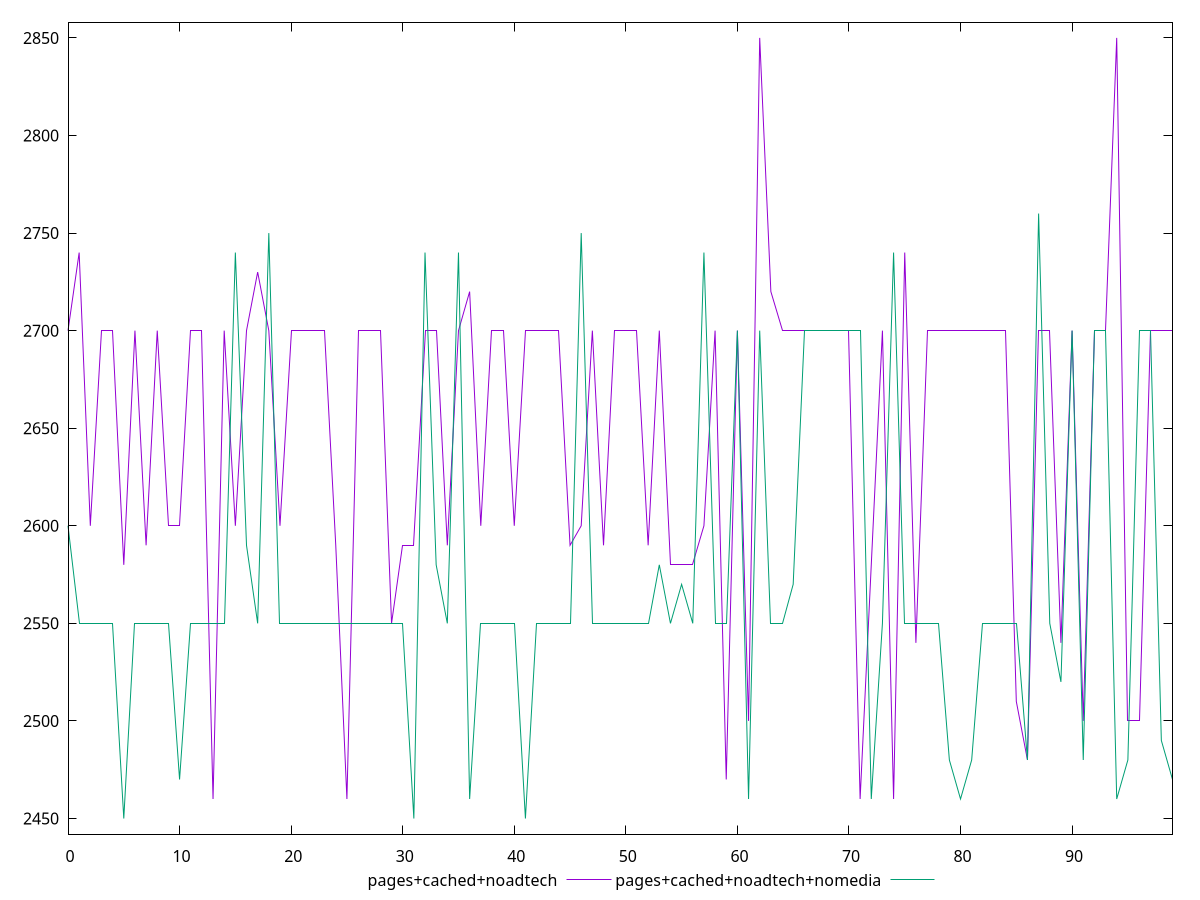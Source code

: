 reset

$pagesCachedNoadtech <<EOF
0 2700
1 2740
2 2600
3 2700
4 2700
5 2580
6 2700
7 2590
8 2700
9 2600
10 2600
11 2700
12 2700
13 2460
14 2700
15 2600
16 2700
17 2730
18 2700
19 2600
20 2700
21 2700
22 2700
23 2700
24 2590
25 2460
26 2700
27 2700
28 2700
29 2550
30 2590
31 2590
32 2700
33 2700
34 2590
35 2700
36 2720
37 2600
38 2700
39 2700
40 2600
41 2700
42 2700
43 2700
44 2700
45 2590
46 2600
47 2700
48 2590
49 2700
50 2700
51 2700
52 2590
53 2700
54 2580
55 2580
56 2580
57 2600
58 2700
59 2470
60 2700
61 2500
62 2850
63 2720
64 2700
65 2700
66 2700
67 2700
68 2700
69 2700
70 2700
71 2460
72 2580
73 2700
74 2460
75 2740
76 2540
77 2700
78 2700
79 2700
80 2700
81 2700
82 2700
83 2700
84 2700
85 2510
86 2480
87 2700
88 2700
89 2540
90 2700
91 2500
92 2700
93 2700
94 2850
95 2500
96 2500
97 2700
98 2700
99 2700
EOF

$pagesCachedNoadtechNomedia <<EOF
0 2600
1 2550
2 2550
3 2550
4 2550
5 2450
6 2550
7 2550
8 2550
9 2550
10 2470
11 2550
12 2550
13 2550
14 2550
15 2740
16 2590
17 2550
18 2750
19 2550
20 2550
21 2550
22 2550
23 2550
24 2550
25 2550
26 2550
27 2550
28 2550
29 2550
30 2550
31 2450
32 2740
33 2580
34 2550
35 2740
36 2460
37 2550
38 2550
39 2550
40 2550
41 2450
42 2550
43 2550
44 2550
45 2550
46 2750
47 2550
48 2550
49 2550
50 2550
51 2550
52 2550
53 2580
54 2550
55 2570
56 2550
57 2740
58 2550
59 2550
60 2700
61 2460
62 2700
63 2550
64 2550
65 2570
66 2700
67 2700
68 2700
69 2700
70 2700
71 2700
72 2460
73 2550
74 2740
75 2550
76 2550
77 2550
78 2550
79 2480
80 2460
81 2480
82 2550
83 2550
84 2550
85 2550
86 2480
87 2760
88 2550
89 2520
90 2700
91 2480
92 2700
93 2700
94 2460
95 2480
96 2700
97 2700
98 2490
99 2470
EOF

set key outside below
set xrange [0:99]
set yrange [2442:2858]
set trange [2442:2858]
set terminal svg size 640, 520 enhanced background rgb 'white'
set output "report_00018_2021-02-10T15-25-16.877Z/uses-text-compression/comparison/line/2_vs_3.svg"

plot $pagesCachedNoadtech title "pages+cached+noadtech" with line, \
     $pagesCachedNoadtechNomedia title "pages+cached+noadtech+nomedia" with line

reset
